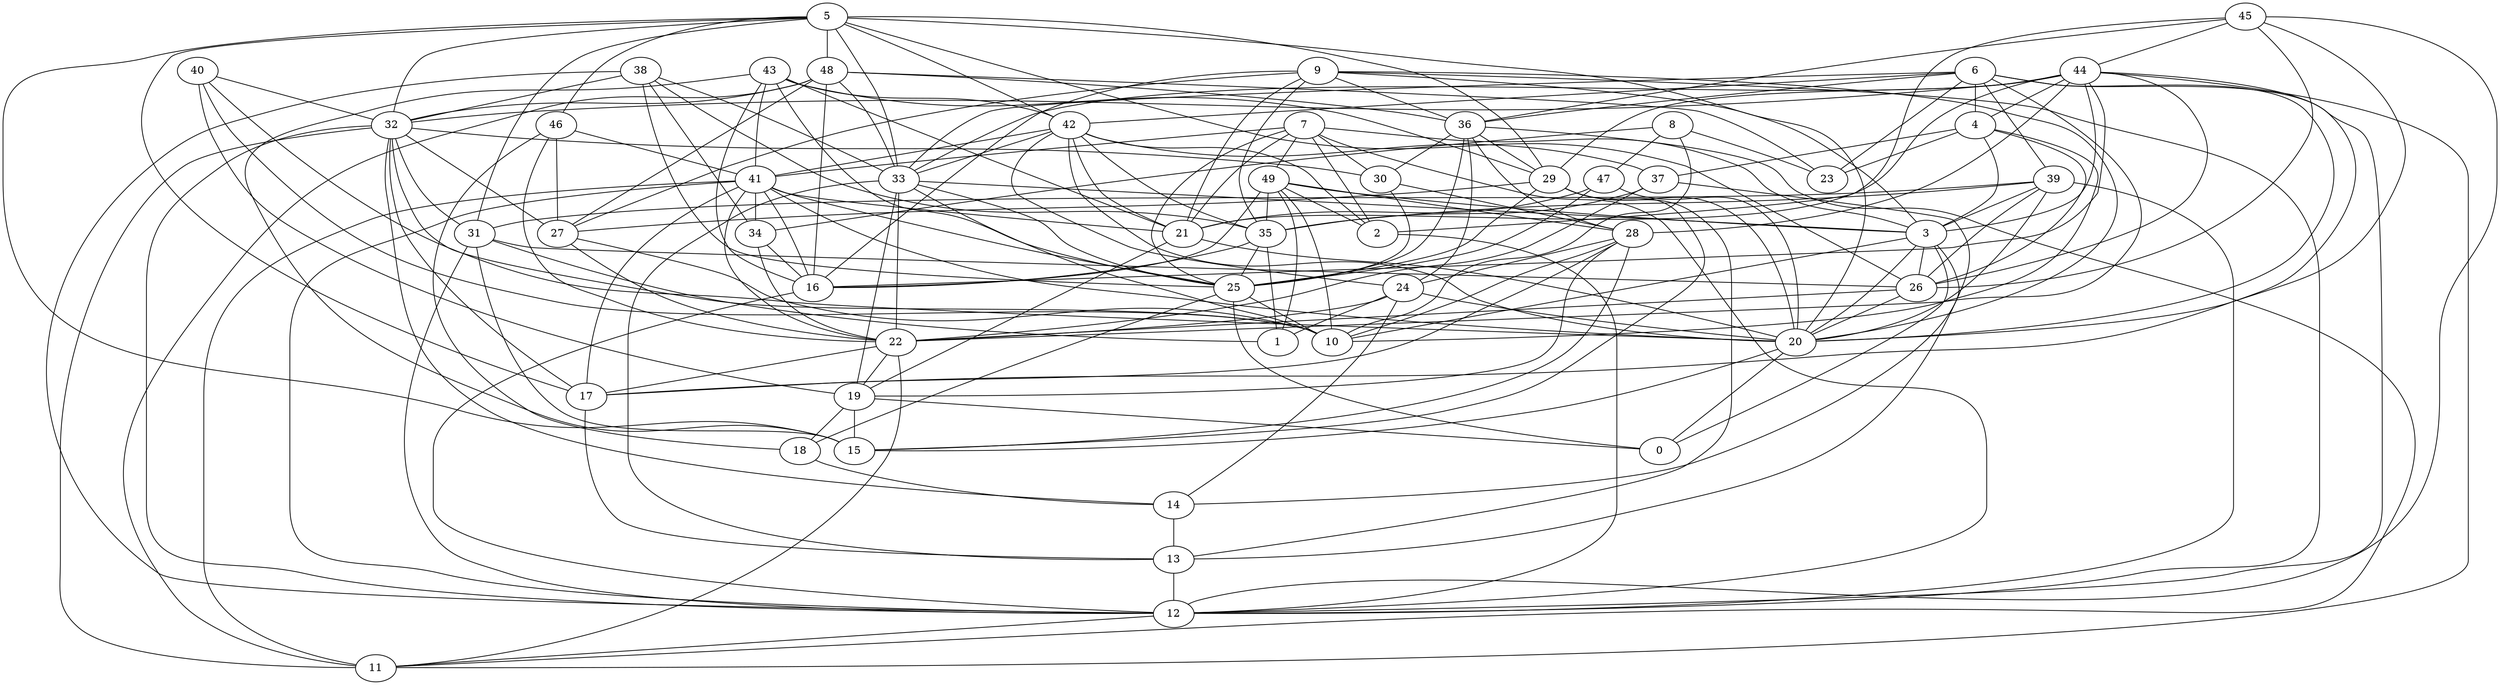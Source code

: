 digraph GG_graph {

subgraph G_graph {
edge [color = black]
"31" -> "26" [dir = none]
"31" -> "12" [dir = none]
"36" -> "11" [dir = none]
"36" -> "28" [dir = none]
"36" -> "30" [dir = none]
"39" -> "20" [dir = none]
"25" -> "0" [dir = none]
"40" -> "19" [dir = none]
"40" -> "10" [dir = none]
"40" -> "32" [dir = none]
"24" -> "14" [dir = none]
"24" -> "20" [dir = none]
"24" -> "22" [dir = none]
"24" -> "1" [dir = none]
"34" -> "22" [dir = none]
"14" -> "13" [dir = none]
"37" -> "14" [dir = none]
"29" -> "20" [dir = none]
"29" -> "15" [dir = none]
"49" -> "16" [dir = none]
"49" -> "3" [dir = none]
"42" -> "35" [dir = none]
"28" -> "10" [dir = none]
"41" -> "20" [dir = none]
"41" -> "12" [dir = none]
"41" -> "22" [dir = none]
"41" -> "11" [dir = none]
"41" -> "21" [dir = none]
"41" -> "25" [dir = none]
"35" -> "1" [dir = none]
"27" -> "10" [dir = none]
"5" -> "17" [dir = none]
"5" -> "48" [dir = none]
"5" -> "33" [dir = none]
"5" -> "20" [dir = none]
"5" -> "42" [dir = none]
"4" -> "3" [dir = none]
"4" -> "26" [dir = none]
"4" -> "37" [dir = none]
"38" -> "25" [dir = none]
"38" -> "32" [dir = none]
"38" -> "35" [dir = none]
"38" -> "12" [dir = none]
"38" -> "33" [dir = none]
"8" -> "34" [dir = none]
"8" -> "47" [dir = none]
"8" -> "23" [dir = none]
"22" -> "19" [dir = none]
"22" -> "17" [dir = none]
"22" -> "11" [dir = none]
"9" -> "3" [dir = none]
"9" -> "12" [dir = none]
"9" -> "21" [dir = none]
"9" -> "35" [dir = none]
"9" -> "27" [dir = none]
"9" -> "16" [dir = none]
"46" -> "18" [dir = none]
"46" -> "41" [dir = none]
"46" -> "22" [dir = none]
"7" -> "2" [dir = none]
"7" -> "12" [dir = none]
"7" -> "21" [dir = none]
"33" -> "13" [dir = none]
"33" -> "10" [dir = none]
"33" -> "3" [dir = none]
"33" -> "22" [dir = none]
"43" -> "15" [dir = none]
"43" -> "16" [dir = none]
"43" -> "41" [dir = none]
"43" -> "21" [dir = none]
"21" -> "19" [dir = none]
"20" -> "0" [dir = none]
"44" -> "17" [dir = none]
"44" -> "29" [dir = none]
"19" -> "18" [dir = none]
"19" -> "15" [dir = none]
"30" -> "28" [dir = none]
"45" -> "12" [dir = none]
"45" -> "36" [dir = none]
"45" -> "2" [dir = none]
"3" -> "10" [dir = none]
"3" -> "13" [dir = none]
"6" -> "42" [dir = none]
"6" -> "33" [dir = none]
"6" -> "22" [dir = none]
"6" -> "36" [dir = none]
"6" -> "23" [dir = none]
"6" -> "20" [dir = none]
"6" -> "39" [dir = none]
"48" -> "23" [dir = none]
"48" -> "32" [dir = none]
"26" -> "20" [dir = none]
"26" -> "22" [dir = none]
"32" -> "17" [dir = none]
"32" -> "12" [dir = none]
"32" -> "11" [dir = none]
"47" -> "25" [dir = none]
"47" -> "21" [dir = none]
"42" -> "2" [dir = none]
"44" -> "11" [dir = none]
"49" -> "28" [dir = none]
"34" -> "16" [dir = none]
"29" -> "27" [dir = none]
"35" -> "25" [dir = none]
"3" -> "0" [dir = none]
"43" -> "42" [dir = none]
"36" -> "29" [dir = none]
"39" -> "12" [dir = none]
"7" -> "41" [dir = none]
"8" -> "10" [dir = none]
"36" -> "25" [dir = none]
"47" -> "20" [dir = none]
"5" -> "29" [dir = none]
"30" -> "25" [dir = none]
"49" -> "2" [dir = none]
"37" -> "35" [dir = none]
"12" -> "11" [dir = none]
"25" -> "18" [dir = none]
"43" -> "25" [dir = none]
"33" -> "19" [dir = none]
"5" -> "26" [dir = none]
"48" -> "11" [dir = none]
"6" -> "12" [dir = none]
"4" -> "10" [dir = none]
"42" -> "37" [dir = none]
"44" -> "26" [dir = none]
"45" -> "20" [dir = none]
"29" -> "25" [dir = none]
"42" -> "24" [dir = none]
"16" -> "12" [dir = none]
"32" -> "10" [dir = none]
"7" -> "49" [dir = none]
"42" -> "33" [dir = none]
"44" -> "16" [dir = none]
"3" -> "26" [dir = none]
"44" -> "4" [dir = none]
"42" -> "21" [dir = none]
"4" -> "23" [dir = none]
"29" -> "13" [dir = none]
"44" -> "33" [dir = none]
"46" -> "27" [dir = none]
"44" -> "21" [dir = none]
"7" -> "30" [dir = none]
"41" -> "17" [dir = none]
"42" -> "20" [dir = none]
"39" -> "26" [dir = none]
"32" -> "27" [dir = none]
"49" -> "10" [dir = none]
"35" -> "16" [dir = none]
"3" -> "20" [dir = none]
"48" -> "33" [dir = none]
"20" -> "15" [dir = none]
"9" -> "36" [dir = none]
"7" -> "3" [dir = none]
"32" -> "30" [dir = none]
"32" -> "31" [dir = none]
"45" -> "26" [dir = none]
"27" -> "22" [dir = none]
"2" -> "12" [dir = none]
"5" -> "46" [dir = none]
"5" -> "32" [dir = none]
"17" -> "13" [dir = none]
"28" -> "17" [dir = none]
"37" -> "22" [dir = none]
"44" -> "28" [dir = none]
"39" -> "35" [dir = none]
"19" -> "0" [dir = none]
"44" -> "32" [dir = none]
"49" -> "1" [dir = none]
"48" -> "36" [dir = none]
"28" -> "24" [dir = none]
"6" -> "4" [dir = none]
"42" -> "41" [dir = none]
"31" -> "15" [dir = none]
"13" -> "12" [dir = none]
"18" -> "14" [dir = none]
"5" -> "31" [dir = none]
"41" -> "16" [dir = none]
"48" -> "16" [dir = none]
"41" -> "34" [dir = none]
"5" -> "15" [dir = none]
"28" -> "19" [dir = none]
"48" -> "27" [dir = none]
"21" -> "20" [dir = none]
"39" -> "31" [dir = none]
"7" -> "25" [dir = none]
"32" -> "14" [dir = none]
"45" -> "44" [dir = none]
"38" -> "34" [dir = none]
"33" -> "25" [dir = none]
"43" -> "29" [dir = none]
"44" -> "3" [dir = none]
"40" -> "20" [dir = none]
"25" -> "10" [dir = none]
"49" -> "35" [dir = none]
"28" -> "15" [dir = none]
"39" -> "3" [dir = none]
"36" -> "24" [dir = none]
"31" -> "1" [dir = none]
"9" -> "20" [dir = none]
}

}
